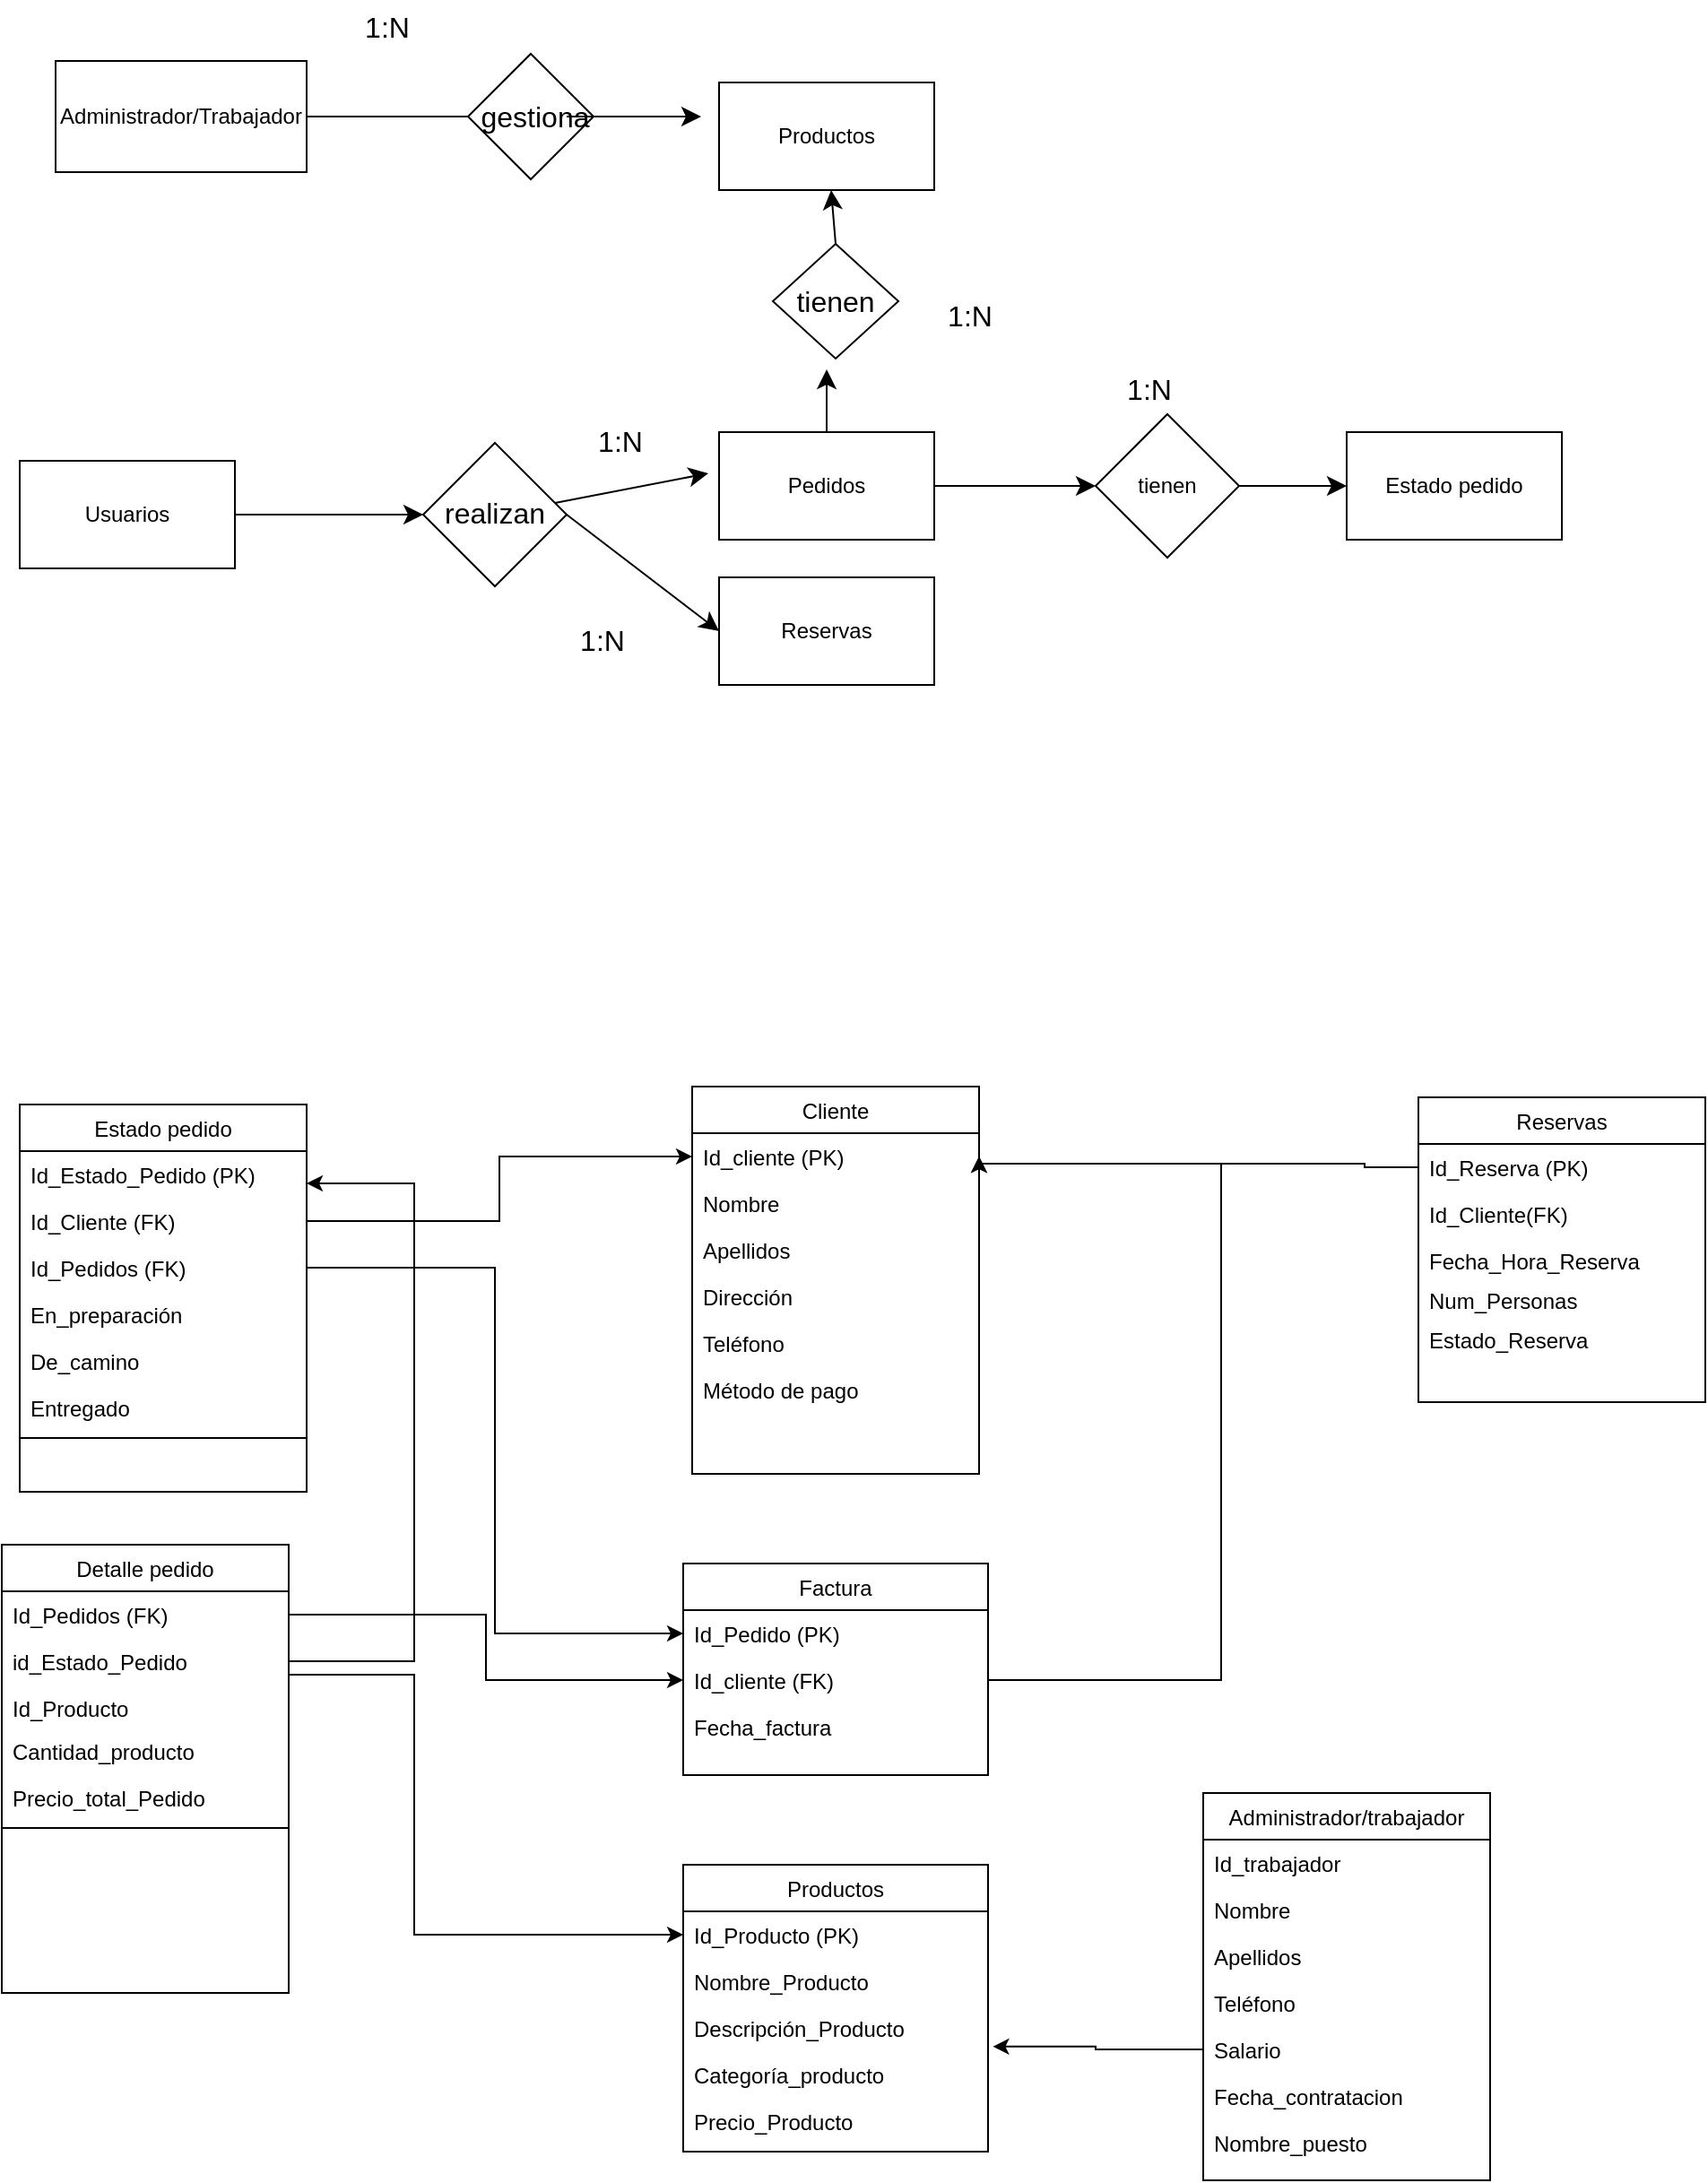 <mxfile version="24.3.0" type="device">
  <diagram id="C5RBs43oDa-KdzZeNtuy" name="Page-1">
    <mxGraphModel dx="3004" dy="2281" grid="1" gridSize="10" guides="1" tooltips="1" connect="1" arrows="1" fold="1" page="1" pageScale="1" pageWidth="827" pageHeight="1169" math="0" shadow="0">
      <root>
        <mxCell id="WIyWlLk6GJQsqaUBKTNV-0" />
        <mxCell id="WIyWlLk6GJQsqaUBKTNV-1" parent="WIyWlLk6GJQsqaUBKTNV-0" />
        <mxCell id="zkfFHV4jXpPFQw0GAbJ--0" value="Productos" style="swimlane;fontStyle=0;align=center;verticalAlign=top;childLayout=stackLayout;horizontal=1;startSize=26;horizontalStack=0;resizeParent=1;resizeLast=0;collapsible=1;marginBottom=0;rounded=0;shadow=0;strokeWidth=1;" parent="WIyWlLk6GJQsqaUBKTNV-1" vertex="1">
          <mxGeometry x="380" y="380" width="170" height="160" as="geometry">
            <mxRectangle x="230" y="140" width="160" height="26" as="alternateBounds" />
          </mxGeometry>
        </mxCell>
        <mxCell id="zkfFHV4jXpPFQw0GAbJ--1" value="Id_Producto (PK)" style="text;align=left;verticalAlign=top;spacingLeft=4;spacingRight=4;overflow=hidden;rotatable=0;points=[[0,0.5],[1,0.5]];portConstraint=eastwest;" parent="zkfFHV4jXpPFQw0GAbJ--0" vertex="1">
          <mxGeometry y="26" width="170" height="26" as="geometry" />
        </mxCell>
        <mxCell id="zkfFHV4jXpPFQw0GAbJ--2" value="Nombre_Producto" style="text;align=left;verticalAlign=top;spacingLeft=4;spacingRight=4;overflow=hidden;rotatable=0;points=[[0,0.5],[1,0.5]];portConstraint=eastwest;rounded=0;shadow=0;html=0;" parent="zkfFHV4jXpPFQw0GAbJ--0" vertex="1">
          <mxGeometry y="52" width="170" height="26" as="geometry" />
        </mxCell>
        <mxCell id="zkfFHV4jXpPFQw0GAbJ--3" value="Descripción_Producto" style="text;align=left;verticalAlign=top;spacingLeft=4;spacingRight=4;overflow=hidden;rotatable=0;points=[[0,0.5],[1,0.5]];portConstraint=eastwest;rounded=0;shadow=0;html=0;" parent="zkfFHV4jXpPFQw0GAbJ--0" vertex="1">
          <mxGeometry y="78" width="170" height="26" as="geometry" />
        </mxCell>
        <mxCell id="x9VIvaI_t3GGe3aJQy1s-20" value="Categoría_producto" style="text;align=left;verticalAlign=top;spacingLeft=4;spacingRight=4;overflow=hidden;rotatable=0;points=[[0,0.5],[1,0.5]];portConstraint=eastwest;rounded=0;shadow=0;html=0;" parent="zkfFHV4jXpPFQw0GAbJ--0" vertex="1">
          <mxGeometry y="104" width="170" height="26" as="geometry" />
        </mxCell>
        <mxCell id="yiF3jAav4Txt_qZewQq9-1" value="Precio_Producto" style="text;align=left;verticalAlign=top;spacingLeft=4;spacingRight=4;overflow=hidden;rotatable=0;points=[[0,0.5],[1,0.5]];portConstraint=eastwest;rounded=0;shadow=0;html=0;" parent="zkfFHV4jXpPFQw0GAbJ--0" vertex="1">
          <mxGeometry y="130" width="170" height="26" as="geometry" />
        </mxCell>
        <mxCell id="zkfFHV4jXpPFQw0GAbJ--13" value="Factura" style="swimlane;fontStyle=0;align=center;verticalAlign=top;childLayout=stackLayout;horizontal=1;startSize=26;horizontalStack=0;resizeParent=1;resizeLast=0;collapsible=1;marginBottom=0;rounded=0;shadow=0;strokeWidth=1;" parent="WIyWlLk6GJQsqaUBKTNV-1" vertex="1">
          <mxGeometry x="380" y="212" width="170" height="118" as="geometry">
            <mxRectangle x="340" y="380" width="170" height="26" as="alternateBounds" />
          </mxGeometry>
        </mxCell>
        <mxCell id="ux-9rNHz4DhA5AdjqjfM-6" value="Id_Pedido (PK)" style="text;align=left;verticalAlign=top;spacingLeft=4;spacingRight=4;overflow=hidden;rotatable=0;points=[[0,0.5],[1,0.5]];portConstraint=eastwest;" parent="zkfFHV4jXpPFQw0GAbJ--13" vertex="1">
          <mxGeometry y="26" width="170" height="26" as="geometry" />
        </mxCell>
        <mxCell id="zkfFHV4jXpPFQw0GAbJ--14" value="Id_cliente (FK)" style="text;align=left;verticalAlign=top;spacingLeft=4;spacingRight=4;overflow=hidden;rotatable=0;points=[[0,0.5],[1,0.5]];portConstraint=eastwest;" parent="zkfFHV4jXpPFQw0GAbJ--13" vertex="1">
          <mxGeometry y="52" width="170" height="26" as="geometry" />
        </mxCell>
        <mxCell id="yiF3jAav4Txt_qZewQq9-39" value="Fecha_factura" style="text;align=left;verticalAlign=top;spacingLeft=4;spacingRight=4;overflow=hidden;rotatable=0;points=[[0,0.5],[1,0.5]];portConstraint=eastwest;" parent="zkfFHV4jXpPFQw0GAbJ--13" vertex="1">
          <mxGeometry y="78" width="170" height="26" as="geometry" />
        </mxCell>
        <mxCell id="zkfFHV4jXpPFQw0GAbJ--17" value="Cliente" style="swimlane;fontStyle=0;align=center;verticalAlign=top;childLayout=stackLayout;horizontal=1;startSize=26;horizontalStack=0;resizeParent=1;resizeLast=0;collapsible=1;marginBottom=0;rounded=0;shadow=0;strokeWidth=1;" parent="WIyWlLk6GJQsqaUBKTNV-1" vertex="1">
          <mxGeometry x="385" y="-54" width="160" height="216" as="geometry">
            <mxRectangle x="550" y="140" width="160" height="26" as="alternateBounds" />
          </mxGeometry>
        </mxCell>
        <mxCell id="zkfFHV4jXpPFQw0GAbJ--18" value="Id_cliente (PK)" style="text;align=left;verticalAlign=top;spacingLeft=4;spacingRight=4;overflow=hidden;rotatable=0;points=[[0,0.5],[1,0.5]];portConstraint=eastwest;" parent="zkfFHV4jXpPFQw0GAbJ--17" vertex="1">
          <mxGeometry y="26" width="160" height="26" as="geometry" />
        </mxCell>
        <mxCell id="zkfFHV4jXpPFQw0GAbJ--19" value="Nombre" style="text;align=left;verticalAlign=top;spacingLeft=4;spacingRight=4;overflow=hidden;rotatable=0;points=[[0,0.5],[1,0.5]];portConstraint=eastwest;rounded=0;shadow=0;html=0;" parent="zkfFHV4jXpPFQw0GAbJ--17" vertex="1">
          <mxGeometry y="52" width="160" height="26" as="geometry" />
        </mxCell>
        <mxCell id="zkfFHV4jXpPFQw0GAbJ--20" value="Apellidos" style="text;align=left;verticalAlign=top;spacingLeft=4;spacingRight=4;overflow=hidden;rotatable=0;points=[[0,0.5],[1,0.5]];portConstraint=eastwest;rounded=0;shadow=0;html=0;" parent="zkfFHV4jXpPFQw0GAbJ--17" vertex="1">
          <mxGeometry y="78" width="160" height="26" as="geometry" />
        </mxCell>
        <mxCell id="zkfFHV4jXpPFQw0GAbJ--21" value="Dirección" style="text;align=left;verticalAlign=top;spacingLeft=4;spacingRight=4;overflow=hidden;rotatable=0;points=[[0,0.5],[1,0.5]];portConstraint=eastwest;rounded=0;shadow=0;html=0;" parent="zkfFHV4jXpPFQw0GAbJ--17" vertex="1">
          <mxGeometry y="104" width="160" height="26" as="geometry" />
        </mxCell>
        <mxCell id="zkfFHV4jXpPFQw0GAbJ--22" value="Teléfono" style="text;align=left;verticalAlign=top;spacingLeft=4;spacingRight=4;overflow=hidden;rotatable=0;points=[[0,0.5],[1,0.5]];portConstraint=eastwest;rounded=0;shadow=0;html=0;" parent="zkfFHV4jXpPFQw0GAbJ--17" vertex="1">
          <mxGeometry y="130" width="160" height="26" as="geometry" />
        </mxCell>
        <mxCell id="x9VIvaI_t3GGe3aJQy1s-51" value="Método de pago" style="text;align=left;verticalAlign=top;spacingLeft=4;spacingRight=4;overflow=hidden;rotatable=0;points=[[0,0.5],[1,0.5]];portConstraint=eastwest;rounded=0;shadow=0;html=0;" parent="zkfFHV4jXpPFQw0GAbJ--17" vertex="1">
          <mxGeometry y="156" width="160" height="26" as="geometry" />
        </mxCell>
        <mxCell id="ux-9rNHz4DhA5AdjqjfM-11" value="Reservas" style="swimlane;fontStyle=0;align=center;verticalAlign=top;childLayout=stackLayout;horizontal=1;startSize=26;horizontalStack=0;resizeParent=1;resizeLast=0;collapsible=1;marginBottom=0;rounded=0;shadow=0;strokeWidth=1;" parent="WIyWlLk6GJQsqaUBKTNV-1" vertex="1">
          <mxGeometry x="790" y="-48" width="160" height="170" as="geometry">
            <mxRectangle x="340" y="380" width="170" height="26" as="alternateBounds" />
          </mxGeometry>
        </mxCell>
        <mxCell id="ux-9rNHz4DhA5AdjqjfM-12" value="Id_Reserva (PK)" style="text;align=left;verticalAlign=top;spacingLeft=4;spacingRight=4;overflow=hidden;rotatable=0;points=[[0,0.5],[1,0.5]];portConstraint=eastwest;" parent="ux-9rNHz4DhA5AdjqjfM-11" vertex="1">
          <mxGeometry y="26" width="160" height="26" as="geometry" />
        </mxCell>
        <mxCell id="ux-9rNHz4DhA5AdjqjfM-14" value="Id_Cliente(FK)" style="text;align=left;verticalAlign=top;spacingLeft=4;spacingRight=4;overflow=hidden;rotatable=0;points=[[0,0.5],[1,0.5]];portConstraint=eastwest;" parent="ux-9rNHz4DhA5AdjqjfM-11" vertex="1">
          <mxGeometry y="52" width="160" height="26" as="geometry" />
        </mxCell>
        <mxCell id="ux-9rNHz4DhA5AdjqjfM-17" value="Fecha_Hora_Reserva" style="text;align=left;verticalAlign=top;spacingLeft=4;spacingRight=4;overflow=hidden;rotatable=0;points=[[0,0.5],[1,0.5]];portConstraint=eastwest;" parent="ux-9rNHz4DhA5AdjqjfM-11" vertex="1">
          <mxGeometry y="78" width="160" height="22" as="geometry" />
        </mxCell>
        <mxCell id="yiF3jAav4Txt_qZewQq9-35" value="Num_Personas" style="text;align=left;verticalAlign=top;spacingLeft=4;spacingRight=4;overflow=hidden;rotatable=0;points=[[0,0.5],[1,0.5]];portConstraint=eastwest;" parent="ux-9rNHz4DhA5AdjqjfM-11" vertex="1">
          <mxGeometry y="100" width="160" height="22" as="geometry" />
        </mxCell>
        <mxCell id="yiF3jAav4Txt_qZewQq9-37" value="Estado_Reserva" style="text;align=left;verticalAlign=top;spacingLeft=4;spacingRight=4;overflow=hidden;rotatable=0;points=[[0,0.5],[1,0.5]];portConstraint=eastwest;" parent="ux-9rNHz4DhA5AdjqjfM-11" vertex="1">
          <mxGeometry y="122" width="160" height="22" as="geometry" />
        </mxCell>
        <mxCell id="ux-9rNHz4DhA5AdjqjfM-21" value="Estado pedido" style="swimlane;fontStyle=0;align=center;verticalAlign=top;childLayout=stackLayout;horizontal=1;startSize=26;horizontalStack=0;resizeParent=1;resizeLast=0;collapsible=1;marginBottom=0;rounded=0;shadow=0;strokeWidth=1;" parent="WIyWlLk6GJQsqaUBKTNV-1" vertex="1">
          <mxGeometry x="10" y="-44" width="160" height="216" as="geometry">
            <mxRectangle x="550" y="140" width="160" height="26" as="alternateBounds" />
          </mxGeometry>
        </mxCell>
        <mxCell id="yiF3jAav4Txt_qZewQq9-51" value="Id_Estado_Pedido (PK)" style="text;align=left;verticalAlign=top;spacingLeft=4;spacingRight=4;overflow=hidden;rotatable=0;points=[[0,0.5],[1,0.5]];portConstraint=eastwest;" parent="ux-9rNHz4DhA5AdjqjfM-21" vertex="1">
          <mxGeometry y="26" width="160" height="26" as="geometry" />
        </mxCell>
        <mxCell id="ux-9rNHz4DhA5AdjqjfM-22" value="Id_Cliente (FK)" style="text;align=left;verticalAlign=top;spacingLeft=4;spacingRight=4;overflow=hidden;rotatable=0;points=[[0,0.5],[1,0.5]];portConstraint=eastwest;" parent="ux-9rNHz4DhA5AdjqjfM-21" vertex="1">
          <mxGeometry y="52" width="160" height="26" as="geometry" />
        </mxCell>
        <mxCell id="ux-9rNHz4DhA5AdjqjfM-23" value="Id_Pedidos (FK)" style="text;align=left;verticalAlign=top;spacingLeft=4;spacingRight=4;overflow=hidden;rotatable=0;points=[[0,0.5],[1,0.5]];portConstraint=eastwest;rounded=0;shadow=0;html=0;" parent="ux-9rNHz4DhA5AdjqjfM-21" vertex="1">
          <mxGeometry y="78" width="160" height="26" as="geometry" />
        </mxCell>
        <mxCell id="ux-9rNHz4DhA5AdjqjfM-24" value="En_preparación" style="text;align=left;verticalAlign=top;spacingLeft=4;spacingRight=4;overflow=hidden;rotatable=0;points=[[0,0.5],[1,0.5]];portConstraint=eastwest;rounded=0;shadow=0;html=0;" parent="ux-9rNHz4DhA5AdjqjfM-21" vertex="1">
          <mxGeometry y="104" width="160" height="26" as="geometry" />
        </mxCell>
        <mxCell id="ux-9rNHz4DhA5AdjqjfM-25" value="De_camino" style="text;align=left;verticalAlign=top;spacingLeft=4;spacingRight=4;overflow=hidden;rotatable=0;points=[[0,0.5],[1,0.5]];portConstraint=eastwest;rounded=0;shadow=0;html=0;" parent="ux-9rNHz4DhA5AdjqjfM-21" vertex="1">
          <mxGeometry y="130" width="160" height="26" as="geometry" />
        </mxCell>
        <mxCell id="ux-9rNHz4DhA5AdjqjfM-26" value="Entregado" style="text;align=left;verticalAlign=top;spacingLeft=4;spacingRight=4;overflow=hidden;rotatable=0;points=[[0,0.5],[1,0.5]];portConstraint=eastwest;rounded=0;shadow=0;html=0;" parent="ux-9rNHz4DhA5AdjqjfM-21" vertex="1">
          <mxGeometry y="156" width="160" height="26" as="geometry" />
        </mxCell>
        <mxCell id="ux-9rNHz4DhA5AdjqjfM-27" value="" style="line;html=1;strokeWidth=1;align=left;verticalAlign=middle;spacingTop=-1;spacingLeft=3;spacingRight=3;rotatable=0;labelPosition=right;points=[];portConstraint=eastwest;" parent="ux-9rNHz4DhA5AdjqjfM-21" vertex="1">
          <mxGeometry y="182" width="160" height="8" as="geometry" />
        </mxCell>
        <mxCell id="x9VIvaI_t3GGe3aJQy1s-21" value="Administrador/trabajador" style="swimlane;fontStyle=0;align=center;verticalAlign=top;childLayout=stackLayout;horizontal=1;startSize=26;horizontalStack=0;resizeParent=1;resizeLast=0;collapsible=1;marginBottom=0;rounded=0;shadow=0;strokeWidth=1;" parent="WIyWlLk6GJQsqaUBKTNV-1" vertex="1">
          <mxGeometry x="670" y="340" width="160" height="216" as="geometry">
            <mxRectangle x="550" y="140" width="160" height="26" as="alternateBounds" />
          </mxGeometry>
        </mxCell>
        <mxCell id="x9VIvaI_t3GGe3aJQy1s-22" value="Id_trabajador " style="text;align=left;verticalAlign=top;spacingLeft=4;spacingRight=4;overflow=hidden;rotatable=0;points=[[0,0.5],[1,0.5]];portConstraint=eastwest;" parent="x9VIvaI_t3GGe3aJQy1s-21" vertex="1">
          <mxGeometry y="26" width="160" height="26" as="geometry" />
        </mxCell>
        <mxCell id="x9VIvaI_t3GGe3aJQy1s-23" value="Nombre" style="text;align=left;verticalAlign=top;spacingLeft=4;spacingRight=4;overflow=hidden;rotatable=0;points=[[0,0.5],[1,0.5]];portConstraint=eastwest;rounded=0;shadow=0;html=0;" parent="x9VIvaI_t3GGe3aJQy1s-21" vertex="1">
          <mxGeometry y="52" width="160" height="26" as="geometry" />
        </mxCell>
        <mxCell id="x9VIvaI_t3GGe3aJQy1s-24" value="Apellidos" style="text;align=left;verticalAlign=top;spacingLeft=4;spacingRight=4;overflow=hidden;rotatable=0;points=[[0,0.5],[1,0.5]];portConstraint=eastwest;rounded=0;shadow=0;html=0;" parent="x9VIvaI_t3GGe3aJQy1s-21" vertex="1">
          <mxGeometry y="78" width="160" height="26" as="geometry" />
        </mxCell>
        <mxCell id="x9VIvaI_t3GGe3aJQy1s-26" value="Teléfono" style="text;align=left;verticalAlign=top;spacingLeft=4;spacingRight=4;overflow=hidden;rotatable=0;points=[[0,0.5],[1,0.5]];portConstraint=eastwest;rounded=0;shadow=0;html=0;" parent="x9VIvaI_t3GGe3aJQy1s-21" vertex="1">
          <mxGeometry y="104" width="160" height="26" as="geometry" />
        </mxCell>
        <mxCell id="H9e6s3WcXnjytHmA6LDZ-32" value="Salario" style="text;align=left;verticalAlign=top;spacingLeft=4;spacingRight=4;overflow=hidden;rotatable=0;points=[[0,0.5],[1,0.5]];portConstraint=eastwest;rounded=0;shadow=0;html=0;" vertex="1" parent="x9VIvaI_t3GGe3aJQy1s-21">
          <mxGeometry y="130" width="160" height="26" as="geometry" />
        </mxCell>
        <mxCell id="H9e6s3WcXnjytHmA6LDZ-33" value="Fecha_contratacion" style="text;align=left;verticalAlign=top;spacingLeft=4;spacingRight=4;overflow=hidden;rotatable=0;points=[[0,0.5],[1,0.5]];portConstraint=eastwest;rounded=0;shadow=0;html=0;" vertex="1" parent="x9VIvaI_t3GGe3aJQy1s-21">
          <mxGeometry y="156" width="160" height="26" as="geometry" />
        </mxCell>
        <mxCell id="H9e6s3WcXnjytHmA6LDZ-34" value="Nombre_puesto" style="text;align=left;verticalAlign=top;spacingLeft=4;spacingRight=4;overflow=hidden;rotatable=0;points=[[0,0.5],[1,0.5]];portConstraint=eastwest;rounded=0;shadow=0;html=0;" vertex="1" parent="x9VIvaI_t3GGe3aJQy1s-21">
          <mxGeometry y="182" width="160" height="26" as="geometry" />
        </mxCell>
        <mxCell id="GMyXd1TceimKZbTl7KN1-0" value="Detalle pedido" style="swimlane;fontStyle=0;align=center;verticalAlign=top;childLayout=stackLayout;horizontal=1;startSize=26;horizontalStack=0;resizeParent=1;resizeLast=0;collapsible=1;marginBottom=0;rounded=0;shadow=0;strokeWidth=1;" parent="WIyWlLk6GJQsqaUBKTNV-1" vertex="1">
          <mxGeometry y="201.5" width="160" height="250" as="geometry">
            <mxRectangle x="550" y="140" width="160" height="26" as="alternateBounds" />
          </mxGeometry>
        </mxCell>
        <mxCell id="GMyXd1TceimKZbTl7KN1-3" value="Id_Pedidos (FK)" style="text;align=left;verticalAlign=top;spacingLeft=4;spacingRight=4;overflow=hidden;rotatable=0;points=[[0,0.5],[1,0.5]];portConstraint=eastwest;rounded=0;shadow=0;html=0;" parent="GMyXd1TceimKZbTl7KN1-0" vertex="1">
          <mxGeometry y="26" width="160" height="26" as="geometry" />
        </mxCell>
        <mxCell id="xK2wJCztZMLrKR216g4Y-10" value="id_Estado_Pedido" style="text;align=left;verticalAlign=top;spacingLeft=4;spacingRight=4;overflow=hidden;rotatable=0;points=[[0,0.5],[1,0.5]];portConstraint=eastwest;" parent="GMyXd1TceimKZbTl7KN1-0" vertex="1">
          <mxGeometry y="52" width="160" height="26" as="geometry" />
        </mxCell>
        <mxCell id="yiF3jAav4Txt_qZewQq9-44" value="Id_Producto" style="text;align=left;verticalAlign=top;spacingLeft=4;spacingRight=4;overflow=hidden;rotatable=0;points=[[0,0.5],[1,0.5]];portConstraint=eastwest;" parent="GMyXd1TceimKZbTl7KN1-0" vertex="1">
          <mxGeometry y="78" width="160" height="24" as="geometry" />
        </mxCell>
        <mxCell id="yiF3jAav4Txt_qZewQq9-45" value="Cantidad_producto" style="text;align=left;verticalAlign=top;spacingLeft=4;spacingRight=4;overflow=hidden;rotatable=0;points=[[0,0.5],[1,0.5]];portConstraint=eastwest;" parent="GMyXd1TceimKZbTl7KN1-0" vertex="1">
          <mxGeometry y="102" width="160" height="26" as="geometry" />
        </mxCell>
        <mxCell id="yiF3jAav4Txt_qZewQq9-46" value="Precio_total_Pedido" style="text;align=left;verticalAlign=top;spacingLeft=4;spacingRight=4;overflow=hidden;rotatable=0;points=[[0,0.5],[1,0.5]];portConstraint=eastwest;" parent="GMyXd1TceimKZbTl7KN1-0" vertex="1">
          <mxGeometry y="128" width="160" height="26" as="geometry" />
        </mxCell>
        <mxCell id="GMyXd1TceimKZbTl7KN1-7" value="" style="line;html=1;strokeWidth=1;align=left;verticalAlign=middle;spacingTop=-1;spacingLeft=3;spacingRight=3;rotatable=0;labelPosition=right;points=[];portConstraint=eastwest;" parent="GMyXd1TceimKZbTl7KN1-0" vertex="1">
          <mxGeometry y="154" width="160" height="8" as="geometry" />
        </mxCell>
        <mxCell id="xK2wJCztZMLrKR216g4Y-3" style="edgeStyle=orthogonalEdgeStyle;rounded=0;orthogonalLoop=1;jettySize=auto;html=1;entryX=1;entryY=0.5;entryDx=0;entryDy=0;exitX=0;exitY=0.5;exitDx=0;exitDy=0;" parent="WIyWlLk6GJQsqaUBKTNV-1" source="ux-9rNHz4DhA5AdjqjfM-12" target="zkfFHV4jXpPFQw0GAbJ--18" edge="1">
          <mxGeometry relative="1" as="geometry">
            <mxPoint x="760" y="-15" as="sourcePoint" />
            <Array as="points">
              <mxPoint x="760" y="-9" />
              <mxPoint x="760" y="-11" />
              <mxPoint x="545" y="-11" />
            </Array>
          </mxGeometry>
        </mxCell>
        <mxCell id="xK2wJCztZMLrKR216g4Y-4" style="edgeStyle=orthogonalEdgeStyle;rounded=0;orthogonalLoop=1;jettySize=auto;html=1;" parent="WIyWlLk6GJQsqaUBKTNV-1" source="GMyXd1TceimKZbTl7KN1-3" target="zkfFHV4jXpPFQw0GAbJ--14" edge="1">
          <mxGeometry relative="1" as="geometry" />
        </mxCell>
        <mxCell id="xK2wJCztZMLrKR216g4Y-8" style="edgeStyle=orthogonalEdgeStyle;rounded=0;orthogonalLoop=1;jettySize=auto;html=1;entryX=1;entryY=0.5;entryDx=0;entryDy=0;exitX=1;exitY=0.5;exitDx=0;exitDy=0;" parent="WIyWlLk6GJQsqaUBKTNV-1" source="zkfFHV4jXpPFQw0GAbJ--14" target="zkfFHV4jXpPFQw0GAbJ--18" edge="1">
          <mxGeometry relative="1" as="geometry">
            <Array as="points">
              <mxPoint x="680" y="277" />
              <mxPoint x="680" y="-11" />
              <mxPoint x="545" y="-11" />
            </Array>
          </mxGeometry>
        </mxCell>
        <mxCell id="xK2wJCztZMLrKR216g4Y-9" style="edgeStyle=orthogonalEdgeStyle;rounded=0;orthogonalLoop=1;jettySize=auto;html=1;entryX=0;entryY=0.5;entryDx=0;entryDy=0;exitX=1;exitY=0.5;exitDx=0;exitDy=0;" parent="WIyWlLk6GJQsqaUBKTNV-1" source="yiF3jAav4Txt_qZewQq9-44" target="zkfFHV4jXpPFQw0GAbJ--1" edge="1">
          <mxGeometry relative="1" as="geometry">
            <Array as="points">
              <mxPoint x="160" y="274" />
              <mxPoint x="230" y="274" />
              <mxPoint x="230" y="419" />
            </Array>
          </mxGeometry>
        </mxCell>
        <mxCell id="xK2wJCztZMLrKR216g4Y-11" style="edgeStyle=orthogonalEdgeStyle;rounded=0;orthogonalLoop=1;jettySize=auto;html=1;" parent="WIyWlLk6GJQsqaUBKTNV-1" source="xK2wJCztZMLrKR216g4Y-10" target="yiF3jAav4Txt_qZewQq9-51" edge="1">
          <mxGeometry relative="1" as="geometry">
            <Array as="points">
              <mxPoint x="230" y="267" />
              <mxPoint x="230" />
            </Array>
          </mxGeometry>
        </mxCell>
        <mxCell id="xK2wJCztZMLrKR216g4Y-12" style="edgeStyle=orthogonalEdgeStyle;rounded=0;orthogonalLoop=1;jettySize=auto;html=1;entryX=0;entryY=0.5;entryDx=0;entryDy=0;" parent="WIyWlLk6GJQsqaUBKTNV-1" source="ux-9rNHz4DhA5AdjqjfM-22" target="zkfFHV4jXpPFQw0GAbJ--18" edge="1">
          <mxGeometry relative="1" as="geometry" />
        </mxCell>
        <mxCell id="xK2wJCztZMLrKR216g4Y-13" style="edgeStyle=orthogonalEdgeStyle;rounded=0;orthogonalLoop=1;jettySize=auto;html=1;entryX=0;entryY=0.5;entryDx=0;entryDy=0;" parent="WIyWlLk6GJQsqaUBKTNV-1" source="ux-9rNHz4DhA5AdjqjfM-23" target="ux-9rNHz4DhA5AdjqjfM-6" edge="1">
          <mxGeometry relative="1" as="geometry" />
        </mxCell>
        <mxCell id="H9e6s3WcXnjytHmA6LDZ-5" value="Productos" style="rounded=0;whiteSpace=wrap;html=1;" vertex="1" parent="WIyWlLk6GJQsqaUBKTNV-1">
          <mxGeometry x="400" y="-614" width="120" height="60" as="geometry" />
        </mxCell>
        <mxCell id="H9e6s3WcXnjytHmA6LDZ-6" style="edgeStyle=orthogonalEdgeStyle;rounded=0;orthogonalLoop=1;jettySize=auto;html=1;exitX=1;exitY=0.5;exitDx=0;exitDy=0;entryX=0;entryY=0.5;entryDx=0;entryDy=0;" edge="1" parent="WIyWlLk6GJQsqaUBKTNV-1" source="H9e6s3WcXnjytHmA6LDZ-7" target="H9e6s3WcXnjytHmA6LDZ-16">
          <mxGeometry relative="1" as="geometry" />
        </mxCell>
        <mxCell id="H9e6s3WcXnjytHmA6LDZ-7" value="Administrador/Trabajador" style="rounded=0;whiteSpace=wrap;html=1;" vertex="1" parent="WIyWlLk6GJQsqaUBKTNV-1">
          <mxGeometry x="30" y="-626" width="140" height="62" as="geometry" />
        </mxCell>
        <mxCell id="H9e6s3WcXnjytHmA6LDZ-8" style="edgeStyle=none;curved=1;rounded=0;orthogonalLoop=1;jettySize=auto;html=1;exitX=1;exitY=0.5;exitDx=0;exitDy=0;entryX=0;entryY=0.5;entryDx=0;entryDy=0;fontSize=12;startSize=8;endSize=8;" edge="1" parent="WIyWlLk6GJQsqaUBKTNV-1" source="H9e6s3WcXnjytHmA6LDZ-9" target="H9e6s3WcXnjytHmA6LDZ-17">
          <mxGeometry relative="1" as="geometry" />
        </mxCell>
        <mxCell id="H9e6s3WcXnjytHmA6LDZ-9" value="Usuarios" style="rounded=0;whiteSpace=wrap;html=1;" vertex="1" parent="WIyWlLk6GJQsqaUBKTNV-1">
          <mxGeometry x="10" y="-403" width="120" height="60" as="geometry" />
        </mxCell>
        <mxCell id="H9e6s3WcXnjytHmA6LDZ-10" value="Reservas" style="rounded=0;whiteSpace=wrap;html=1;" vertex="1" parent="WIyWlLk6GJQsqaUBKTNV-1">
          <mxGeometry x="400" y="-338" width="120" height="60" as="geometry" />
        </mxCell>
        <mxCell id="H9e6s3WcXnjytHmA6LDZ-11" value="" style="edgeStyle=none;curved=1;rounded=0;orthogonalLoop=1;jettySize=auto;html=1;fontSize=12;startSize=8;endSize=8;" edge="1" parent="WIyWlLk6GJQsqaUBKTNV-1" source="H9e6s3WcXnjytHmA6LDZ-12" target="H9e6s3WcXnjytHmA6LDZ-26">
          <mxGeometry relative="1" as="geometry" />
        </mxCell>
        <mxCell id="H9e6s3WcXnjytHmA6LDZ-12" value="Pedidos" style="rounded=0;whiteSpace=wrap;html=1;" vertex="1" parent="WIyWlLk6GJQsqaUBKTNV-1">
          <mxGeometry x="400" y="-419" width="120" height="60" as="geometry" />
        </mxCell>
        <mxCell id="H9e6s3WcXnjytHmA6LDZ-13" value="Estado pedido" style="rounded=0;whiteSpace=wrap;html=1;" vertex="1" parent="WIyWlLk6GJQsqaUBKTNV-1">
          <mxGeometry x="750" y="-419" width="120" height="60" as="geometry" />
        </mxCell>
        <mxCell id="H9e6s3WcXnjytHmA6LDZ-14" value="" style="rhombus;whiteSpace=wrap;html=1;" vertex="1" parent="WIyWlLk6GJQsqaUBKTNV-1">
          <mxGeometry x="260" y="-630" width="70" height="70" as="geometry" />
        </mxCell>
        <mxCell id="H9e6s3WcXnjytHmA6LDZ-15" value="" style="edgeStyle=none;curved=1;rounded=0;orthogonalLoop=1;jettySize=auto;html=1;fontSize=12;startSize=8;endSize=8;" edge="1" parent="WIyWlLk6GJQsqaUBKTNV-1" source="H9e6s3WcXnjytHmA6LDZ-16">
          <mxGeometry relative="1" as="geometry">
            <mxPoint x="390" y="-595" as="targetPoint" />
          </mxGeometry>
        </mxCell>
        <mxCell id="H9e6s3WcXnjytHmA6LDZ-16" value="gestiona" style="text;html=1;align=center;verticalAlign=middle;whiteSpace=wrap;rounded=0;fontSize=16;" vertex="1" parent="WIyWlLk6GJQsqaUBKTNV-1">
          <mxGeometry x="280" y="-606" width="35" height="22" as="geometry" />
        </mxCell>
        <mxCell id="H9e6s3WcXnjytHmA6LDZ-17" value="" style="rhombus;whiteSpace=wrap;html=1;" vertex="1" parent="WIyWlLk6GJQsqaUBKTNV-1">
          <mxGeometry x="235" y="-413" width="80" height="80" as="geometry" />
        </mxCell>
        <mxCell id="H9e6s3WcXnjytHmA6LDZ-18" style="edgeStyle=none;curved=1;rounded=0;orthogonalLoop=1;jettySize=auto;html=1;entryX=0;entryY=0.5;entryDx=0;entryDy=0;fontSize=12;startSize=8;endSize=8;exitX=1;exitY=0.5;exitDx=0;exitDy=0;" edge="1" parent="WIyWlLk6GJQsqaUBKTNV-1" source="H9e6s3WcXnjytHmA6LDZ-17" target="H9e6s3WcXnjytHmA6LDZ-10">
          <mxGeometry relative="1" as="geometry">
            <mxPoint x="320" y="-414" as="sourcePoint" />
          </mxGeometry>
        </mxCell>
        <mxCell id="H9e6s3WcXnjytHmA6LDZ-19" value="realizan" style="text;html=1;align=center;verticalAlign=middle;whiteSpace=wrap;rounded=0;fontSize=16;" vertex="1" parent="WIyWlLk6GJQsqaUBKTNV-1">
          <mxGeometry x="245" y="-389" width="60" height="30" as="geometry" />
        </mxCell>
        <mxCell id="H9e6s3WcXnjytHmA6LDZ-20" style="edgeStyle=none;curved=1;rounded=0;orthogonalLoop=1;jettySize=auto;html=1;entryX=-0.05;entryY=0.383;entryDx=0;entryDy=0;entryPerimeter=0;fontSize=12;startSize=8;endSize=8;" edge="1" parent="WIyWlLk6GJQsqaUBKTNV-1" source="H9e6s3WcXnjytHmA6LDZ-17" target="H9e6s3WcXnjytHmA6LDZ-12">
          <mxGeometry relative="1" as="geometry">
            <mxPoint x="320" y="-424" as="sourcePoint" />
          </mxGeometry>
        </mxCell>
        <mxCell id="H9e6s3WcXnjytHmA6LDZ-21" style="edgeStyle=none;curved=1;rounded=0;orthogonalLoop=1;jettySize=auto;html=1;exitX=0.5;exitY=0;exitDx=0;exitDy=0;fontSize=12;startSize=8;endSize=8;" edge="1" parent="WIyWlLk6GJQsqaUBKTNV-1" source="H9e6s3WcXnjytHmA6LDZ-22" target="H9e6s3WcXnjytHmA6LDZ-5">
          <mxGeometry relative="1" as="geometry" />
        </mxCell>
        <mxCell id="H9e6s3WcXnjytHmA6LDZ-22" value="" style="rhombus;whiteSpace=wrap;html=1;" vertex="1" parent="WIyWlLk6GJQsqaUBKTNV-1">
          <mxGeometry x="430" y="-524" width="70" height="64" as="geometry" />
        </mxCell>
        <mxCell id="H9e6s3WcXnjytHmA6LDZ-23" value="tienen" style="text;html=1;align=center;verticalAlign=middle;whiteSpace=wrap;rounded=0;fontSize=16;" vertex="1" parent="WIyWlLk6GJQsqaUBKTNV-1">
          <mxGeometry x="435" y="-507" width="60" height="30" as="geometry" />
        </mxCell>
        <mxCell id="H9e6s3WcXnjytHmA6LDZ-24" style="edgeStyle=none;curved=1;rounded=0;orthogonalLoop=1;jettySize=auto;html=1;exitX=0.5;exitY=0;exitDx=0;exitDy=0;entryX=0.417;entryY=1.767;entryDx=0;entryDy=0;entryPerimeter=0;fontSize=12;startSize=8;endSize=8;" edge="1" parent="WIyWlLk6GJQsqaUBKTNV-1" source="H9e6s3WcXnjytHmA6LDZ-12" target="H9e6s3WcXnjytHmA6LDZ-23">
          <mxGeometry relative="1" as="geometry" />
        </mxCell>
        <mxCell id="H9e6s3WcXnjytHmA6LDZ-25" style="edgeStyle=none;curved=1;rounded=0;orthogonalLoop=1;jettySize=auto;html=1;fontSize=12;startSize=8;endSize=8;" edge="1" parent="WIyWlLk6GJQsqaUBKTNV-1" source="H9e6s3WcXnjytHmA6LDZ-26" target="H9e6s3WcXnjytHmA6LDZ-13">
          <mxGeometry relative="1" as="geometry" />
        </mxCell>
        <mxCell id="H9e6s3WcXnjytHmA6LDZ-26" value="tienen" style="rhombus;whiteSpace=wrap;html=1;" vertex="1" parent="WIyWlLk6GJQsqaUBKTNV-1">
          <mxGeometry x="610" y="-429" width="80" height="80" as="geometry" />
        </mxCell>
        <mxCell id="H9e6s3WcXnjytHmA6LDZ-27" value="1:N" style="text;html=1;align=center;verticalAlign=middle;whiteSpace=wrap;rounded=0;fontSize=16;" vertex="1" parent="WIyWlLk6GJQsqaUBKTNV-1">
          <mxGeometry x="185" y="-660" width="60" height="30" as="geometry" />
        </mxCell>
        <mxCell id="H9e6s3WcXnjytHmA6LDZ-28" value="1:N" style="text;html=1;align=center;verticalAlign=middle;whiteSpace=wrap;rounded=0;fontSize=16;" vertex="1" parent="WIyWlLk6GJQsqaUBKTNV-1">
          <mxGeometry x="315" y="-429" width="60" height="30" as="geometry" />
        </mxCell>
        <mxCell id="H9e6s3WcXnjytHmA6LDZ-29" value="1:N" style="text;html=1;align=center;verticalAlign=middle;whiteSpace=wrap;rounded=0;fontSize=16;" vertex="1" parent="WIyWlLk6GJQsqaUBKTNV-1">
          <mxGeometry x="305" y="-318" width="60" height="30" as="geometry" />
        </mxCell>
        <mxCell id="H9e6s3WcXnjytHmA6LDZ-30" value="1:N" style="text;html=1;align=center;verticalAlign=middle;whiteSpace=wrap;rounded=0;fontSize=16;" vertex="1" parent="WIyWlLk6GJQsqaUBKTNV-1">
          <mxGeometry x="610" y="-458" width="60" height="30" as="geometry" />
        </mxCell>
        <mxCell id="H9e6s3WcXnjytHmA6LDZ-31" value="1:N" style="text;html=1;align=center;verticalAlign=middle;whiteSpace=wrap;rounded=0;fontSize=16;" vertex="1" parent="WIyWlLk6GJQsqaUBKTNV-1">
          <mxGeometry x="510" y="-499" width="60" height="30" as="geometry" />
        </mxCell>
        <mxCell id="H9e6s3WcXnjytHmA6LDZ-37" style="edgeStyle=orthogonalEdgeStyle;rounded=0;orthogonalLoop=1;jettySize=auto;html=1;exitX=0;exitY=0.5;exitDx=0;exitDy=0;entryX=1.016;entryY=-0.1;entryDx=0;entryDy=0;entryPerimeter=0;" edge="1" parent="WIyWlLk6GJQsqaUBKTNV-1" source="H9e6s3WcXnjytHmA6LDZ-32" target="x9VIvaI_t3GGe3aJQy1s-20">
          <mxGeometry relative="1" as="geometry" />
        </mxCell>
      </root>
    </mxGraphModel>
  </diagram>
</mxfile>
